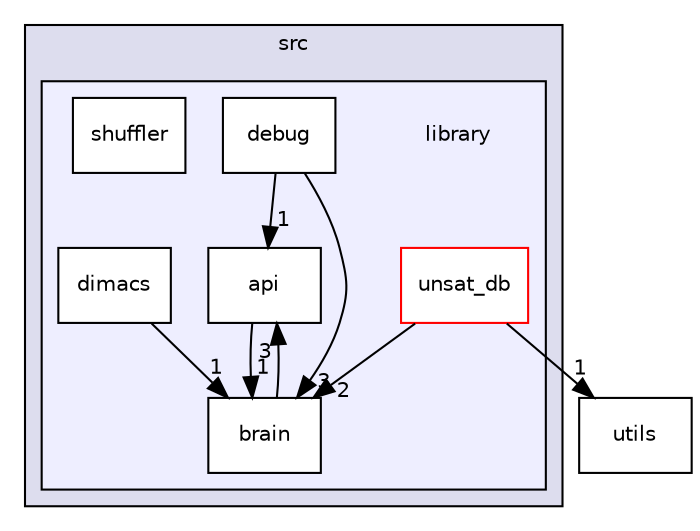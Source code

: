 digraph "/home/jose/devel/ben-jose/src/library" {
  compound=true
  node [ fontsize="10", fontname="Helvetica"];
  edge [ labelfontsize="10", labelfontname="Helvetica"];
  subgraph clusterdir_e91c823ba9044f9eb8e63af177e5cc3c {
    graph [ bgcolor="#ddddee", pencolor="black", label="src" fontname="Helvetica", fontsize="10", URL="dir_e91c823ba9044f9eb8e63af177e5cc3c.html"]
  subgraph clusterdir_33f45cdec1a3925220ccec6ef1dd1d10 {
    graph [ bgcolor="#eeeeff", pencolor="black", label="" URL="dir_33f45cdec1a3925220ccec6ef1dd1d10.html"];
    dir_33f45cdec1a3925220ccec6ef1dd1d10 [shape=plaintext label="library"];
    dir_9add911d2999efbef42db1e9fe020f98 [shape=box label="api" color="black" fillcolor="white" style="filled" URL="dir_9add911d2999efbef42db1e9fe020f98.html"];
    dir_4ef597847cc448a2928bf69a9fad7bfc [shape=box label="brain" color="black" fillcolor="white" style="filled" URL="dir_4ef597847cc448a2928bf69a9fad7bfc.html"];
    dir_9ea6861f5e0c884ef725b7095c4e40e5 [shape=box label="debug" color="black" fillcolor="white" style="filled" URL="dir_9ea6861f5e0c884ef725b7095c4e40e5.html"];
    dir_e02dd82100dff0f004575e4bf98294d5 [shape=box label="dimacs" color="black" fillcolor="white" style="filled" URL="dir_e02dd82100dff0f004575e4bf98294d5.html"];
    dir_0de98fb7648c5c54adf741d483f62ebc [shape=box label="shuffler" color="black" fillcolor="white" style="filled" URL="dir_0de98fb7648c5c54adf741d483f62ebc.html"];
    dir_dc3eb0ee1e81c8a6b0365359a60b4773 [shape=box label="unsat_db" color="red" fillcolor="white" style="filled" URL="dir_dc3eb0ee1e81c8a6b0365359a60b4773.html"];
  }
  }
  dir_4fa68adaebe0493a9d392d7a3d8e0703 [shape=box label="utils" URL="dir_4fa68adaebe0493a9d392d7a3d8e0703.html"];
  dir_dc3eb0ee1e81c8a6b0365359a60b4773->dir_4ef597847cc448a2928bf69a9fad7bfc [headlabel="2", labeldistance=1.5 headhref="dir_000009_000005.html"];
  dir_dc3eb0ee1e81c8a6b0365359a60b4773->dir_4fa68adaebe0493a9d392d7a3d8e0703 [headlabel="1", labeldistance=1.5 headhref="dir_000009_000019.html"];
  dir_4ef597847cc448a2928bf69a9fad7bfc->dir_9add911d2999efbef42db1e9fe020f98 [headlabel="3", labeldistance=1.5 headhref="dir_000005_000004.html"];
  dir_9add911d2999efbef42db1e9fe020f98->dir_4ef597847cc448a2928bf69a9fad7bfc [headlabel="1", labeldistance=1.5 headhref="dir_000004_000005.html"];
  dir_e02dd82100dff0f004575e4bf98294d5->dir_4ef597847cc448a2928bf69a9fad7bfc [headlabel="1", labeldistance=1.5 headhref="dir_000007_000005.html"];
  dir_9ea6861f5e0c884ef725b7095c4e40e5->dir_4ef597847cc448a2928bf69a9fad7bfc [headlabel="3", labeldistance=1.5 headhref="dir_000006_000005.html"];
  dir_9ea6861f5e0c884ef725b7095c4e40e5->dir_9add911d2999efbef42db1e9fe020f98 [headlabel="1", labeldistance=1.5 headhref="dir_000006_000004.html"];
}
